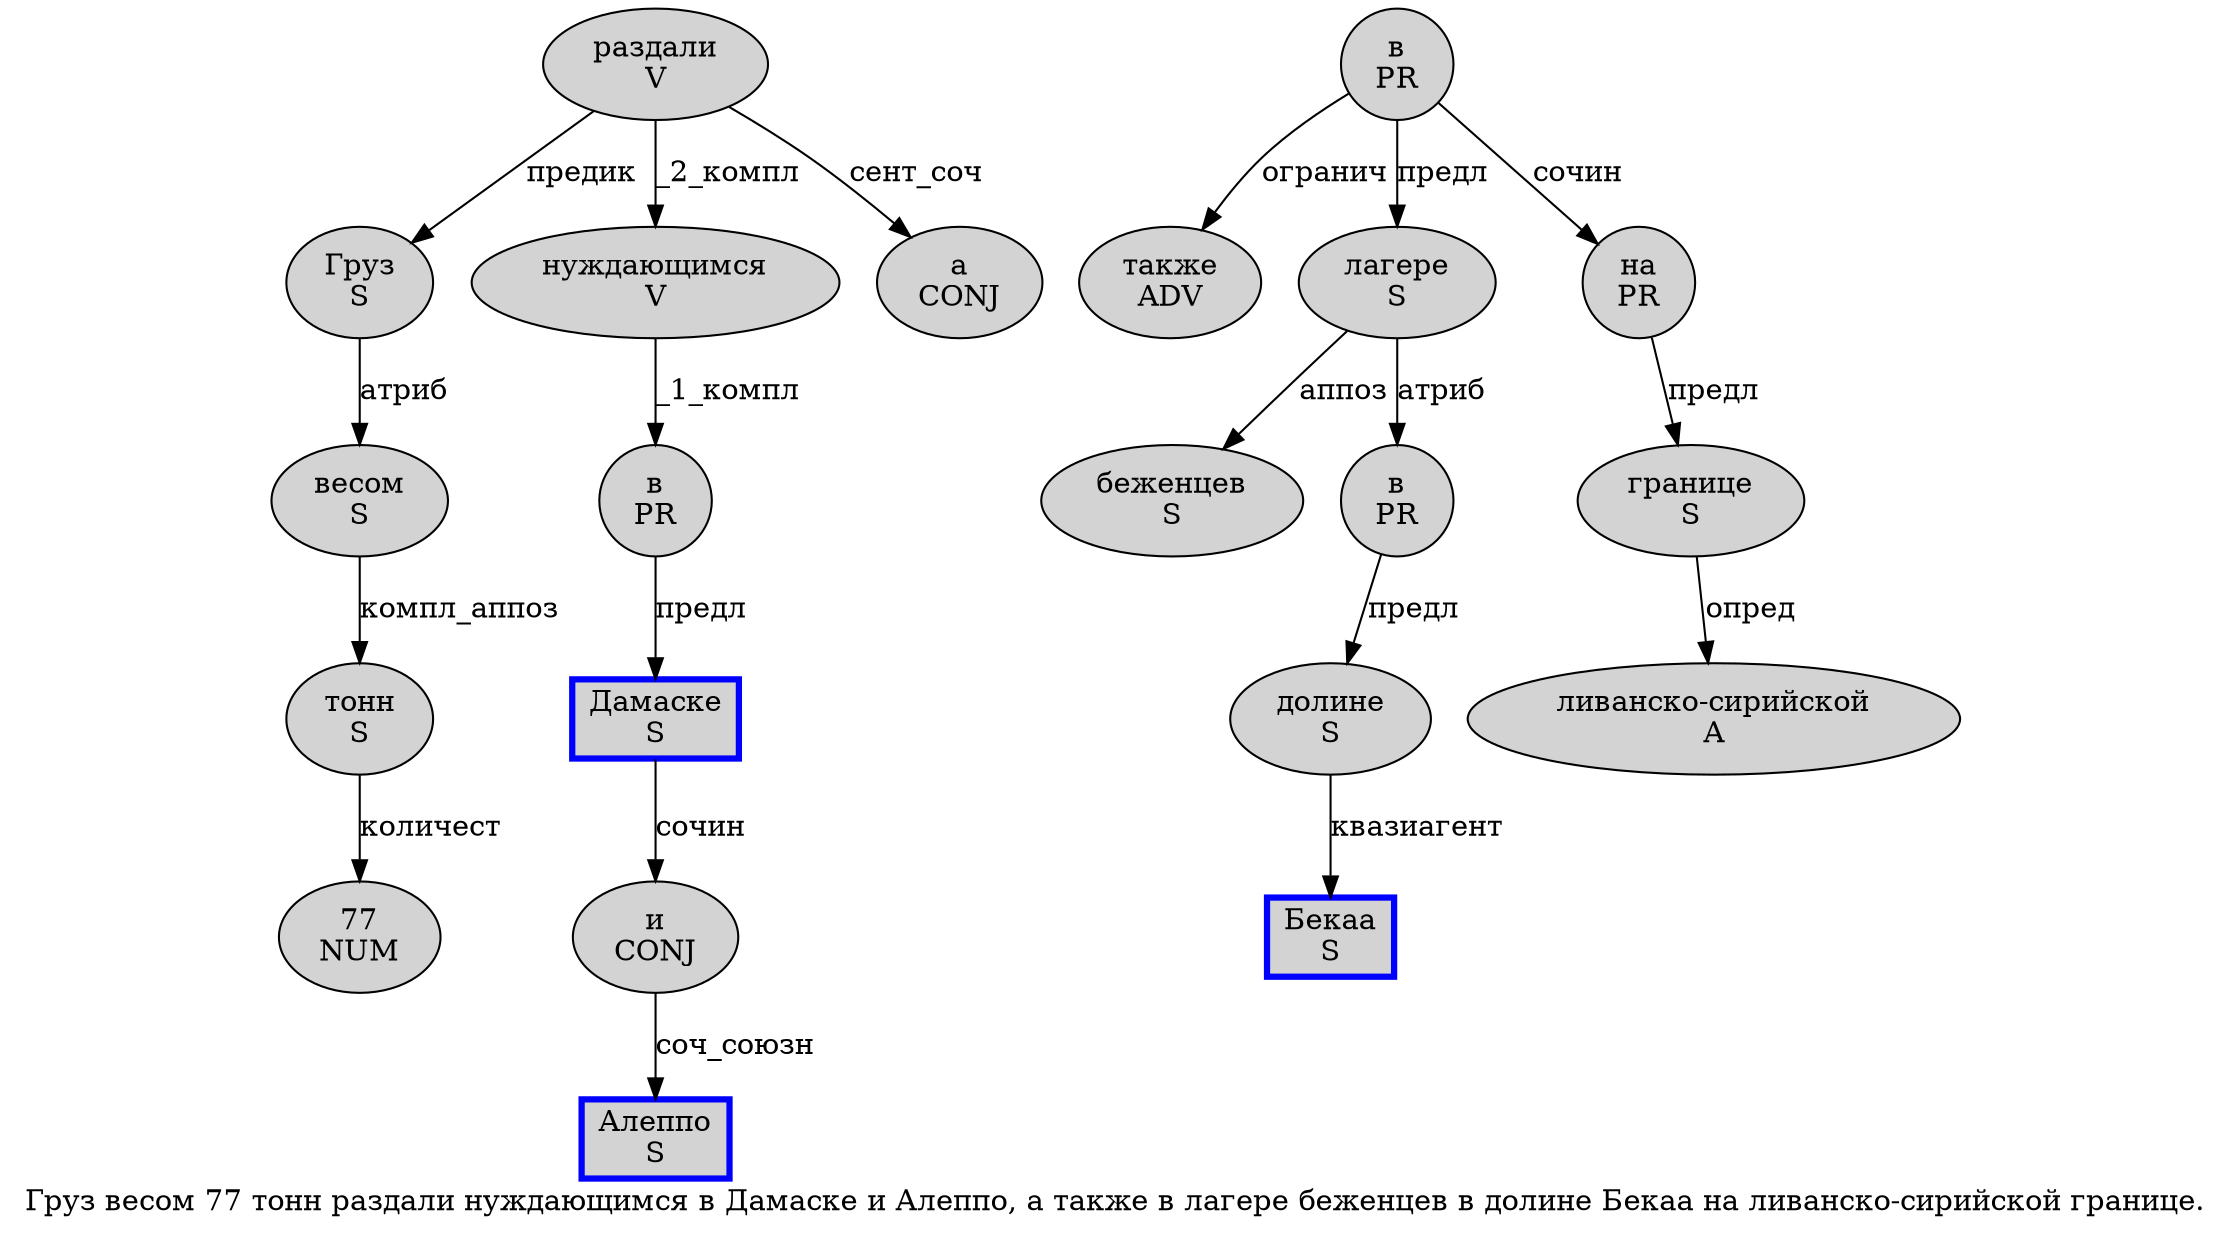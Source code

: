 digraph SENTENCE_495 {
	graph [label="Груз весом 77 тонн раздали нуждающимся в Дамаске и Алеппо, а также в лагере беженцев в долине Бекаа на ливанско-сирийской границе."]
	node [style=filled]
		0 [label="Груз
S" color="" fillcolor=lightgray penwidth=1 shape=ellipse]
		1 [label="весом
S" color="" fillcolor=lightgray penwidth=1 shape=ellipse]
		2 [label="77
NUM" color="" fillcolor=lightgray penwidth=1 shape=ellipse]
		3 [label="тонн
S" color="" fillcolor=lightgray penwidth=1 shape=ellipse]
		4 [label="раздали
V" color="" fillcolor=lightgray penwidth=1 shape=ellipse]
		5 [label="нуждающимся
V" color="" fillcolor=lightgray penwidth=1 shape=ellipse]
		6 [label="в
PR" color="" fillcolor=lightgray penwidth=1 shape=ellipse]
		7 [label="Дамаске
S" color=blue fillcolor=lightgray penwidth=3 shape=box]
		8 [label="и
CONJ" color="" fillcolor=lightgray penwidth=1 shape=ellipse]
		9 [label="Алеппо
S" color=blue fillcolor=lightgray penwidth=3 shape=box]
		11 [label="а
CONJ" color="" fillcolor=lightgray penwidth=1 shape=ellipse]
		12 [label="также
ADV" color="" fillcolor=lightgray penwidth=1 shape=ellipse]
		13 [label="в
PR" color="" fillcolor=lightgray penwidth=1 shape=ellipse]
		14 [label="лагере
S" color="" fillcolor=lightgray penwidth=1 shape=ellipse]
		15 [label="беженцев
S" color="" fillcolor=lightgray penwidth=1 shape=ellipse]
		16 [label="в
PR" color="" fillcolor=lightgray penwidth=1 shape=ellipse]
		17 [label="долине
S" color="" fillcolor=lightgray penwidth=1 shape=ellipse]
		18 [label="Бекаа
S" color=blue fillcolor=lightgray penwidth=3 shape=box]
		19 [label="на
PR" color="" fillcolor=lightgray penwidth=1 shape=ellipse]
		20 [label="ливанско-сирийской
A" color="" fillcolor=lightgray penwidth=1 shape=ellipse]
		21 [label="границе
S" color="" fillcolor=lightgray penwidth=1 shape=ellipse]
			21 -> 20 [label="опред"]
			3 -> 2 [label="количест"]
			5 -> 6 [label="_1_компл"]
			8 -> 9 [label="соч_союзн"]
			14 -> 15 [label="аппоз"]
			14 -> 16 [label="атриб"]
			1 -> 3 [label="компл_аппоз"]
			6 -> 7 [label="предл"]
			4 -> 0 [label="предик"]
			4 -> 5 [label="_2_компл"]
			4 -> 11 [label="сент_соч"]
			7 -> 8 [label="сочин"]
			0 -> 1 [label="атриб"]
			19 -> 21 [label="предл"]
			13 -> 12 [label="огранич"]
			13 -> 14 [label="предл"]
			13 -> 19 [label="сочин"]
			17 -> 18 [label="квазиагент"]
			16 -> 17 [label="предл"]
}